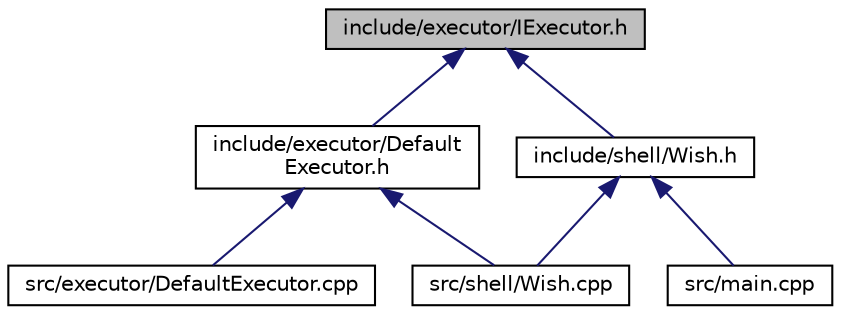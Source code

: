 digraph "include/executor/IExecutor.h"
{
 // LATEX_PDF_SIZE
  edge [fontname="Helvetica",fontsize="10",labelfontname="Helvetica",labelfontsize="10"];
  node [fontname="Helvetica",fontsize="10",shape=record];
  Node1 [label="include/executor/IExecutor.h",height=0.2,width=0.4,color="black", fillcolor="grey75", style="filled", fontcolor="black",tooltip="This file declares IExecutor interface for shell to execute commands (processes management)"];
  Node1 -> Node2 [dir="back",color="midnightblue",fontsize="10",style="solid",fontname="Helvetica"];
  Node2 [label="include/executor/Default\lExecutor.h",height=0.2,width=0.4,color="black", fillcolor="white", style="filled",URL="$d8/d81/_default_executor_8h.html",tooltip="Declares the DefaultExecutor class, which handles built-in shell commands and process management for ..."];
  Node2 -> Node3 [dir="back",color="midnightblue",fontsize="10",style="solid",fontname="Helvetica"];
  Node3 [label="src/executor/DefaultExecutor.cpp",height=0.2,width=0.4,color="black", fillcolor="white", style="filled",URL="$da/dc8/_default_executor_8cpp.html",tooltip="This file defines methods of DefaultExecutor class for shell to execute commands."];
  Node2 -> Node4 [dir="back",color="midnightblue",fontsize="10",style="solid",fontname="Helvetica"];
  Node4 [label="src/shell/Wish.cpp",height=0.2,width=0.4,color="black", fillcolor="white", style="filled",URL="$de/d0a/_wish_8cpp.html",tooltip="This file defines class methods of Wish."];
  Node1 -> Node5 [dir="back",color="midnightblue",fontsize="10",style="solid",fontname="Helvetica"];
  Node5 [label="include/shell/Wish.h",height=0.2,width=0.4,color="black", fillcolor="white", style="filled",URL="$d1/dd4/_wish_8h.html",tooltip="Declares the Wish class, the core shell implementation."];
  Node5 -> Node6 [dir="back",color="midnightblue",fontsize="10",style="solid",fontname="Helvetica"];
  Node6 [label="src/main.cpp",height=0.2,width=0.4,color="black", fillcolor="white", style="filled",URL="$df/d0a/main_8cpp.html",tooltip="This file runs event loop for shell implementation for course COMP-354 project in University Of Nicos..."];
  Node5 -> Node4 [dir="back",color="midnightblue",fontsize="10",style="solid",fontname="Helvetica"];
}
